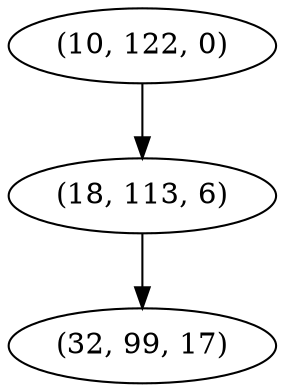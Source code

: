 digraph tree {
    "(10, 122, 0)";
    "(18, 113, 6)";
    "(32, 99, 17)";
    "(10, 122, 0)" -> "(18, 113, 6)";
    "(18, 113, 6)" -> "(32, 99, 17)";
}
